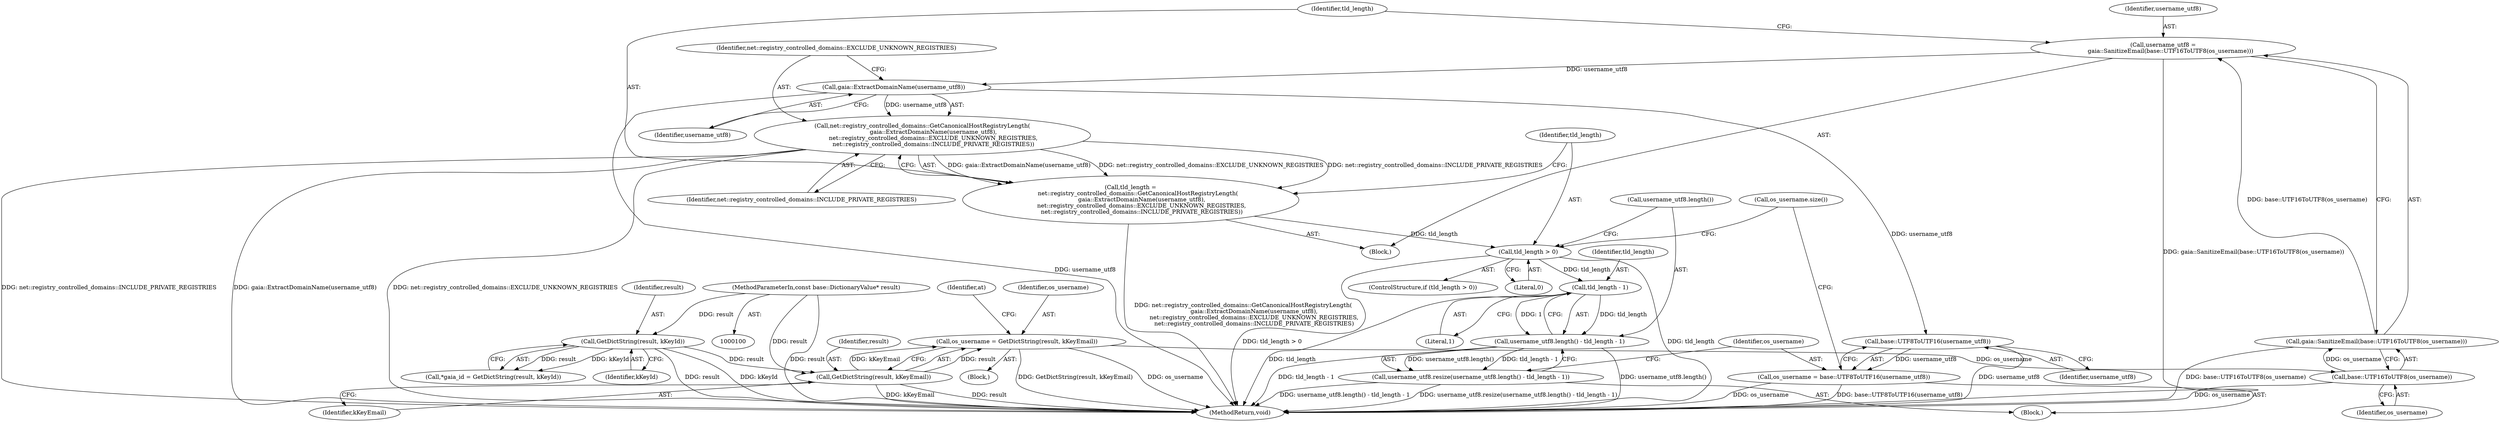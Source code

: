 digraph "1_Chrome_2440e872debd68ae7c2a8bf9ddb34df2cce378cd@API" {
"1000198" [label="(Call,gaia::ExtractDomainName(username_utf8))"];
"1000189" [label="(Call,username_utf8 =\n        gaia::SanitizeEmail(base::UTF16ToUTF8(os_username)))"];
"1000191" [label="(Call,gaia::SanitizeEmail(base::UTF16ToUTF8(os_username)))"];
"1000192" [label="(Call,base::UTF16ToUTF8(os_username))"];
"1000170" [label="(Call,os_username = GetDictString(result, kKeyEmail))"];
"1000172" [label="(Call,GetDictString(result, kKeyEmail))"];
"1000121" [label="(Call,GetDictString(result, kKeyId))"];
"1000101" [label="(MethodParameterIn,const base::DictionaryValue* result)"];
"1000197" [label="(Call,net::registry_controlled_domains::GetCanonicalHostRegistryLength(\n            gaia::ExtractDomainName(username_utf8),\n            net::registry_controlled_domains::EXCLUDE_UNKNOWN_REGISTRIES,\n            net::registry_controlled_domains::INCLUDE_PRIVATE_REGISTRIES))"];
"1000195" [label="(Call,tld_length =\n        net::registry_controlled_domains::GetCanonicalHostRegistryLength(\n            gaia::ExtractDomainName(username_utf8),\n            net::registry_controlled_domains::EXCLUDE_UNKNOWN_REGISTRIES,\n            net::registry_controlled_domains::INCLUDE_PRIVATE_REGISTRIES))"];
"1000203" [label="(Call,tld_length > 0)"];
"1000210" [label="(Call,tld_length - 1)"];
"1000208" [label="(Call,username_utf8.length() - tld_length - 1)"];
"1000207" [label="(Call,username_utf8.resize(username_utf8.length() - tld_length - 1))"];
"1000215" [label="(Call,base::UTF8ToUTF16(username_utf8))"];
"1000213" [label="(Call,os_username = base::UTF8ToUTF16(username_utf8))"];
"1000197" [label="(Call,net::registry_controlled_domains::GetCanonicalHostRegistryLength(\n            gaia::ExtractDomainName(username_utf8),\n            net::registry_controlled_domains::EXCLUDE_UNKNOWN_REGISTRIES,\n            net::registry_controlled_domains::INCLUDE_PRIVATE_REGISTRIES))"];
"1000198" [label="(Call,gaia::ExtractDomainName(username_utf8))"];
"1000196" [label="(Identifier,tld_length)"];
"1000122" [label="(Identifier,result)"];
"1000191" [label="(Call,gaia::SanitizeEmail(base::UTF16ToUTF8(os_username)))"];
"1000177" [label="(Identifier,at)"];
"1000212" [label="(Literal,1)"];
"1000215" [label="(Call,base::UTF8ToUTF16(username_utf8))"];
"1000205" [label="(Literal,0)"];
"1000206" [label="(Block,)"];
"1000109" [label="(Block,)"];
"1000171" [label="(Identifier,os_username)"];
"1000204" [label="(Identifier,tld_length)"];
"1000210" [label="(Call,tld_length - 1)"];
"1000213" [label="(Call,os_username = base::UTF8ToUTF16(username_utf8))"];
"1000189" [label="(Call,username_utf8 =\n        gaia::SanitizeEmail(base::UTF16ToUTF8(os_username)))"];
"1000190" [label="(Identifier,username_utf8)"];
"1000219" [label="(Call,os_username.size())"];
"1000101" [label="(MethodParameterIn,const base::DictionaryValue* result)"];
"1000118" [label="(Call,*gaia_id = GetDictString(result, kKeyId))"];
"1000214" [label="(Identifier,os_username)"];
"1000216" [label="(Identifier,username_utf8)"];
"1000203" [label="(Call,tld_length > 0)"];
"1000200" [label="(Identifier,net::registry_controlled_domains::EXCLUDE_UNKNOWN_REGISTRIES)"];
"1000211" [label="(Identifier,tld_length)"];
"1000207" [label="(Call,username_utf8.resize(username_utf8.length() - tld_length - 1))"];
"1000187" [label="(Block,)"];
"1000202" [label="(ControlStructure,if (tld_length > 0))"];
"1000195" [label="(Call,tld_length =\n        net::registry_controlled_domains::GetCanonicalHostRegistryLength(\n            gaia::ExtractDomainName(username_utf8),\n            net::registry_controlled_domains::EXCLUDE_UNKNOWN_REGISTRIES,\n            net::registry_controlled_domains::INCLUDE_PRIVATE_REGISTRIES))"];
"1000201" [label="(Identifier,net::registry_controlled_domains::INCLUDE_PRIVATE_REGISTRIES)"];
"1000192" [label="(Call,base::UTF16ToUTF8(os_username))"];
"1000170" [label="(Call,os_username = GetDictString(result, kKeyEmail))"];
"1000174" [label="(Identifier,kKeyEmail)"];
"1000173" [label="(Identifier,result)"];
"1000234" [label="(MethodReturn,void)"];
"1000209" [label="(Call,username_utf8.length())"];
"1000172" [label="(Call,GetDictString(result, kKeyEmail))"];
"1000208" [label="(Call,username_utf8.length() - tld_length - 1)"];
"1000199" [label="(Identifier,username_utf8)"];
"1000193" [label="(Identifier,os_username)"];
"1000121" [label="(Call,GetDictString(result, kKeyId))"];
"1000123" [label="(Identifier,kKeyId)"];
"1000198" -> "1000197"  [label="AST: "];
"1000198" -> "1000199"  [label="CFG: "];
"1000199" -> "1000198"  [label="AST: "];
"1000200" -> "1000198"  [label="CFG: "];
"1000198" -> "1000234"  [label="DDG: username_utf8"];
"1000198" -> "1000197"  [label="DDG: username_utf8"];
"1000189" -> "1000198"  [label="DDG: username_utf8"];
"1000198" -> "1000215"  [label="DDG: username_utf8"];
"1000189" -> "1000187"  [label="AST: "];
"1000189" -> "1000191"  [label="CFG: "];
"1000190" -> "1000189"  [label="AST: "];
"1000191" -> "1000189"  [label="AST: "];
"1000196" -> "1000189"  [label="CFG: "];
"1000189" -> "1000234"  [label="DDG: gaia::SanitizeEmail(base::UTF16ToUTF8(os_username))"];
"1000191" -> "1000189"  [label="DDG: base::UTF16ToUTF8(os_username)"];
"1000191" -> "1000192"  [label="CFG: "];
"1000192" -> "1000191"  [label="AST: "];
"1000191" -> "1000234"  [label="DDG: base::UTF16ToUTF8(os_username)"];
"1000192" -> "1000191"  [label="DDG: os_username"];
"1000192" -> "1000193"  [label="CFG: "];
"1000193" -> "1000192"  [label="AST: "];
"1000192" -> "1000234"  [label="DDG: os_username"];
"1000170" -> "1000192"  [label="DDG: os_username"];
"1000170" -> "1000109"  [label="AST: "];
"1000170" -> "1000172"  [label="CFG: "];
"1000171" -> "1000170"  [label="AST: "];
"1000172" -> "1000170"  [label="AST: "];
"1000177" -> "1000170"  [label="CFG: "];
"1000170" -> "1000234"  [label="DDG: GetDictString(result, kKeyEmail)"];
"1000170" -> "1000234"  [label="DDG: os_username"];
"1000172" -> "1000170"  [label="DDG: result"];
"1000172" -> "1000170"  [label="DDG: kKeyEmail"];
"1000172" -> "1000174"  [label="CFG: "];
"1000173" -> "1000172"  [label="AST: "];
"1000174" -> "1000172"  [label="AST: "];
"1000172" -> "1000234"  [label="DDG: result"];
"1000172" -> "1000234"  [label="DDG: kKeyEmail"];
"1000121" -> "1000172"  [label="DDG: result"];
"1000101" -> "1000172"  [label="DDG: result"];
"1000121" -> "1000118"  [label="AST: "];
"1000121" -> "1000123"  [label="CFG: "];
"1000122" -> "1000121"  [label="AST: "];
"1000123" -> "1000121"  [label="AST: "];
"1000118" -> "1000121"  [label="CFG: "];
"1000121" -> "1000234"  [label="DDG: kKeyId"];
"1000121" -> "1000234"  [label="DDG: result"];
"1000121" -> "1000118"  [label="DDG: result"];
"1000121" -> "1000118"  [label="DDG: kKeyId"];
"1000101" -> "1000121"  [label="DDG: result"];
"1000101" -> "1000100"  [label="AST: "];
"1000101" -> "1000234"  [label="DDG: result"];
"1000197" -> "1000195"  [label="AST: "];
"1000197" -> "1000201"  [label="CFG: "];
"1000200" -> "1000197"  [label="AST: "];
"1000201" -> "1000197"  [label="AST: "];
"1000195" -> "1000197"  [label="CFG: "];
"1000197" -> "1000234"  [label="DDG: net::registry_controlled_domains::INCLUDE_PRIVATE_REGISTRIES"];
"1000197" -> "1000234"  [label="DDG: net::registry_controlled_domains::EXCLUDE_UNKNOWN_REGISTRIES"];
"1000197" -> "1000234"  [label="DDG: gaia::ExtractDomainName(username_utf8)"];
"1000197" -> "1000195"  [label="DDG: gaia::ExtractDomainName(username_utf8)"];
"1000197" -> "1000195"  [label="DDG: net::registry_controlled_domains::EXCLUDE_UNKNOWN_REGISTRIES"];
"1000197" -> "1000195"  [label="DDG: net::registry_controlled_domains::INCLUDE_PRIVATE_REGISTRIES"];
"1000195" -> "1000187"  [label="AST: "];
"1000196" -> "1000195"  [label="AST: "];
"1000204" -> "1000195"  [label="CFG: "];
"1000195" -> "1000234"  [label="DDG: net::registry_controlled_domains::GetCanonicalHostRegistryLength(\n            gaia::ExtractDomainName(username_utf8),\n            net::registry_controlled_domains::EXCLUDE_UNKNOWN_REGISTRIES,\n            net::registry_controlled_domains::INCLUDE_PRIVATE_REGISTRIES)"];
"1000195" -> "1000203"  [label="DDG: tld_length"];
"1000203" -> "1000202"  [label="AST: "];
"1000203" -> "1000205"  [label="CFG: "];
"1000204" -> "1000203"  [label="AST: "];
"1000205" -> "1000203"  [label="AST: "];
"1000209" -> "1000203"  [label="CFG: "];
"1000219" -> "1000203"  [label="CFG: "];
"1000203" -> "1000234"  [label="DDG: tld_length > 0"];
"1000203" -> "1000234"  [label="DDG: tld_length"];
"1000203" -> "1000210"  [label="DDG: tld_length"];
"1000210" -> "1000208"  [label="AST: "];
"1000210" -> "1000212"  [label="CFG: "];
"1000211" -> "1000210"  [label="AST: "];
"1000212" -> "1000210"  [label="AST: "];
"1000208" -> "1000210"  [label="CFG: "];
"1000210" -> "1000234"  [label="DDG: tld_length"];
"1000210" -> "1000208"  [label="DDG: tld_length"];
"1000210" -> "1000208"  [label="DDG: 1"];
"1000208" -> "1000207"  [label="AST: "];
"1000209" -> "1000208"  [label="AST: "];
"1000207" -> "1000208"  [label="CFG: "];
"1000208" -> "1000234"  [label="DDG: username_utf8.length()"];
"1000208" -> "1000234"  [label="DDG: tld_length - 1"];
"1000208" -> "1000207"  [label="DDG: username_utf8.length()"];
"1000208" -> "1000207"  [label="DDG: tld_length - 1"];
"1000207" -> "1000206"  [label="AST: "];
"1000214" -> "1000207"  [label="CFG: "];
"1000207" -> "1000234"  [label="DDG: username_utf8.length() - tld_length - 1"];
"1000207" -> "1000234"  [label="DDG: username_utf8.resize(username_utf8.length() - tld_length - 1)"];
"1000215" -> "1000213"  [label="AST: "];
"1000215" -> "1000216"  [label="CFG: "];
"1000216" -> "1000215"  [label="AST: "];
"1000213" -> "1000215"  [label="CFG: "];
"1000215" -> "1000234"  [label="DDG: username_utf8"];
"1000215" -> "1000213"  [label="DDG: username_utf8"];
"1000213" -> "1000206"  [label="AST: "];
"1000214" -> "1000213"  [label="AST: "];
"1000219" -> "1000213"  [label="CFG: "];
"1000213" -> "1000234"  [label="DDG: os_username"];
"1000213" -> "1000234"  [label="DDG: base::UTF8ToUTF16(username_utf8)"];
}
